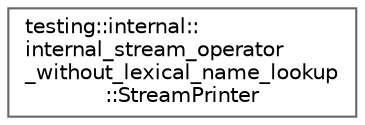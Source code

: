 digraph "Graphical Class Hierarchy"
{
 // LATEX_PDF_SIZE
  bgcolor="transparent";
  edge [fontname=Helvetica,fontsize=10,labelfontname=Helvetica,labelfontsize=10];
  node [fontname=Helvetica,fontsize=10,shape=box,height=0.2,width=0.4];
  rankdir="LR";
  Node0 [id="Node000000",label="testing::internal::\linternal_stream_operator\l_without_lexical_name_lookup\l::StreamPrinter",height=0.2,width=0.4,color="grey40", fillcolor="white", style="filled",URL="$structtesting_1_1internal_1_1internal__stream__operator__without__lexical__name__lookup_1_1StreamPrinter.html",tooltip=" "];
}
